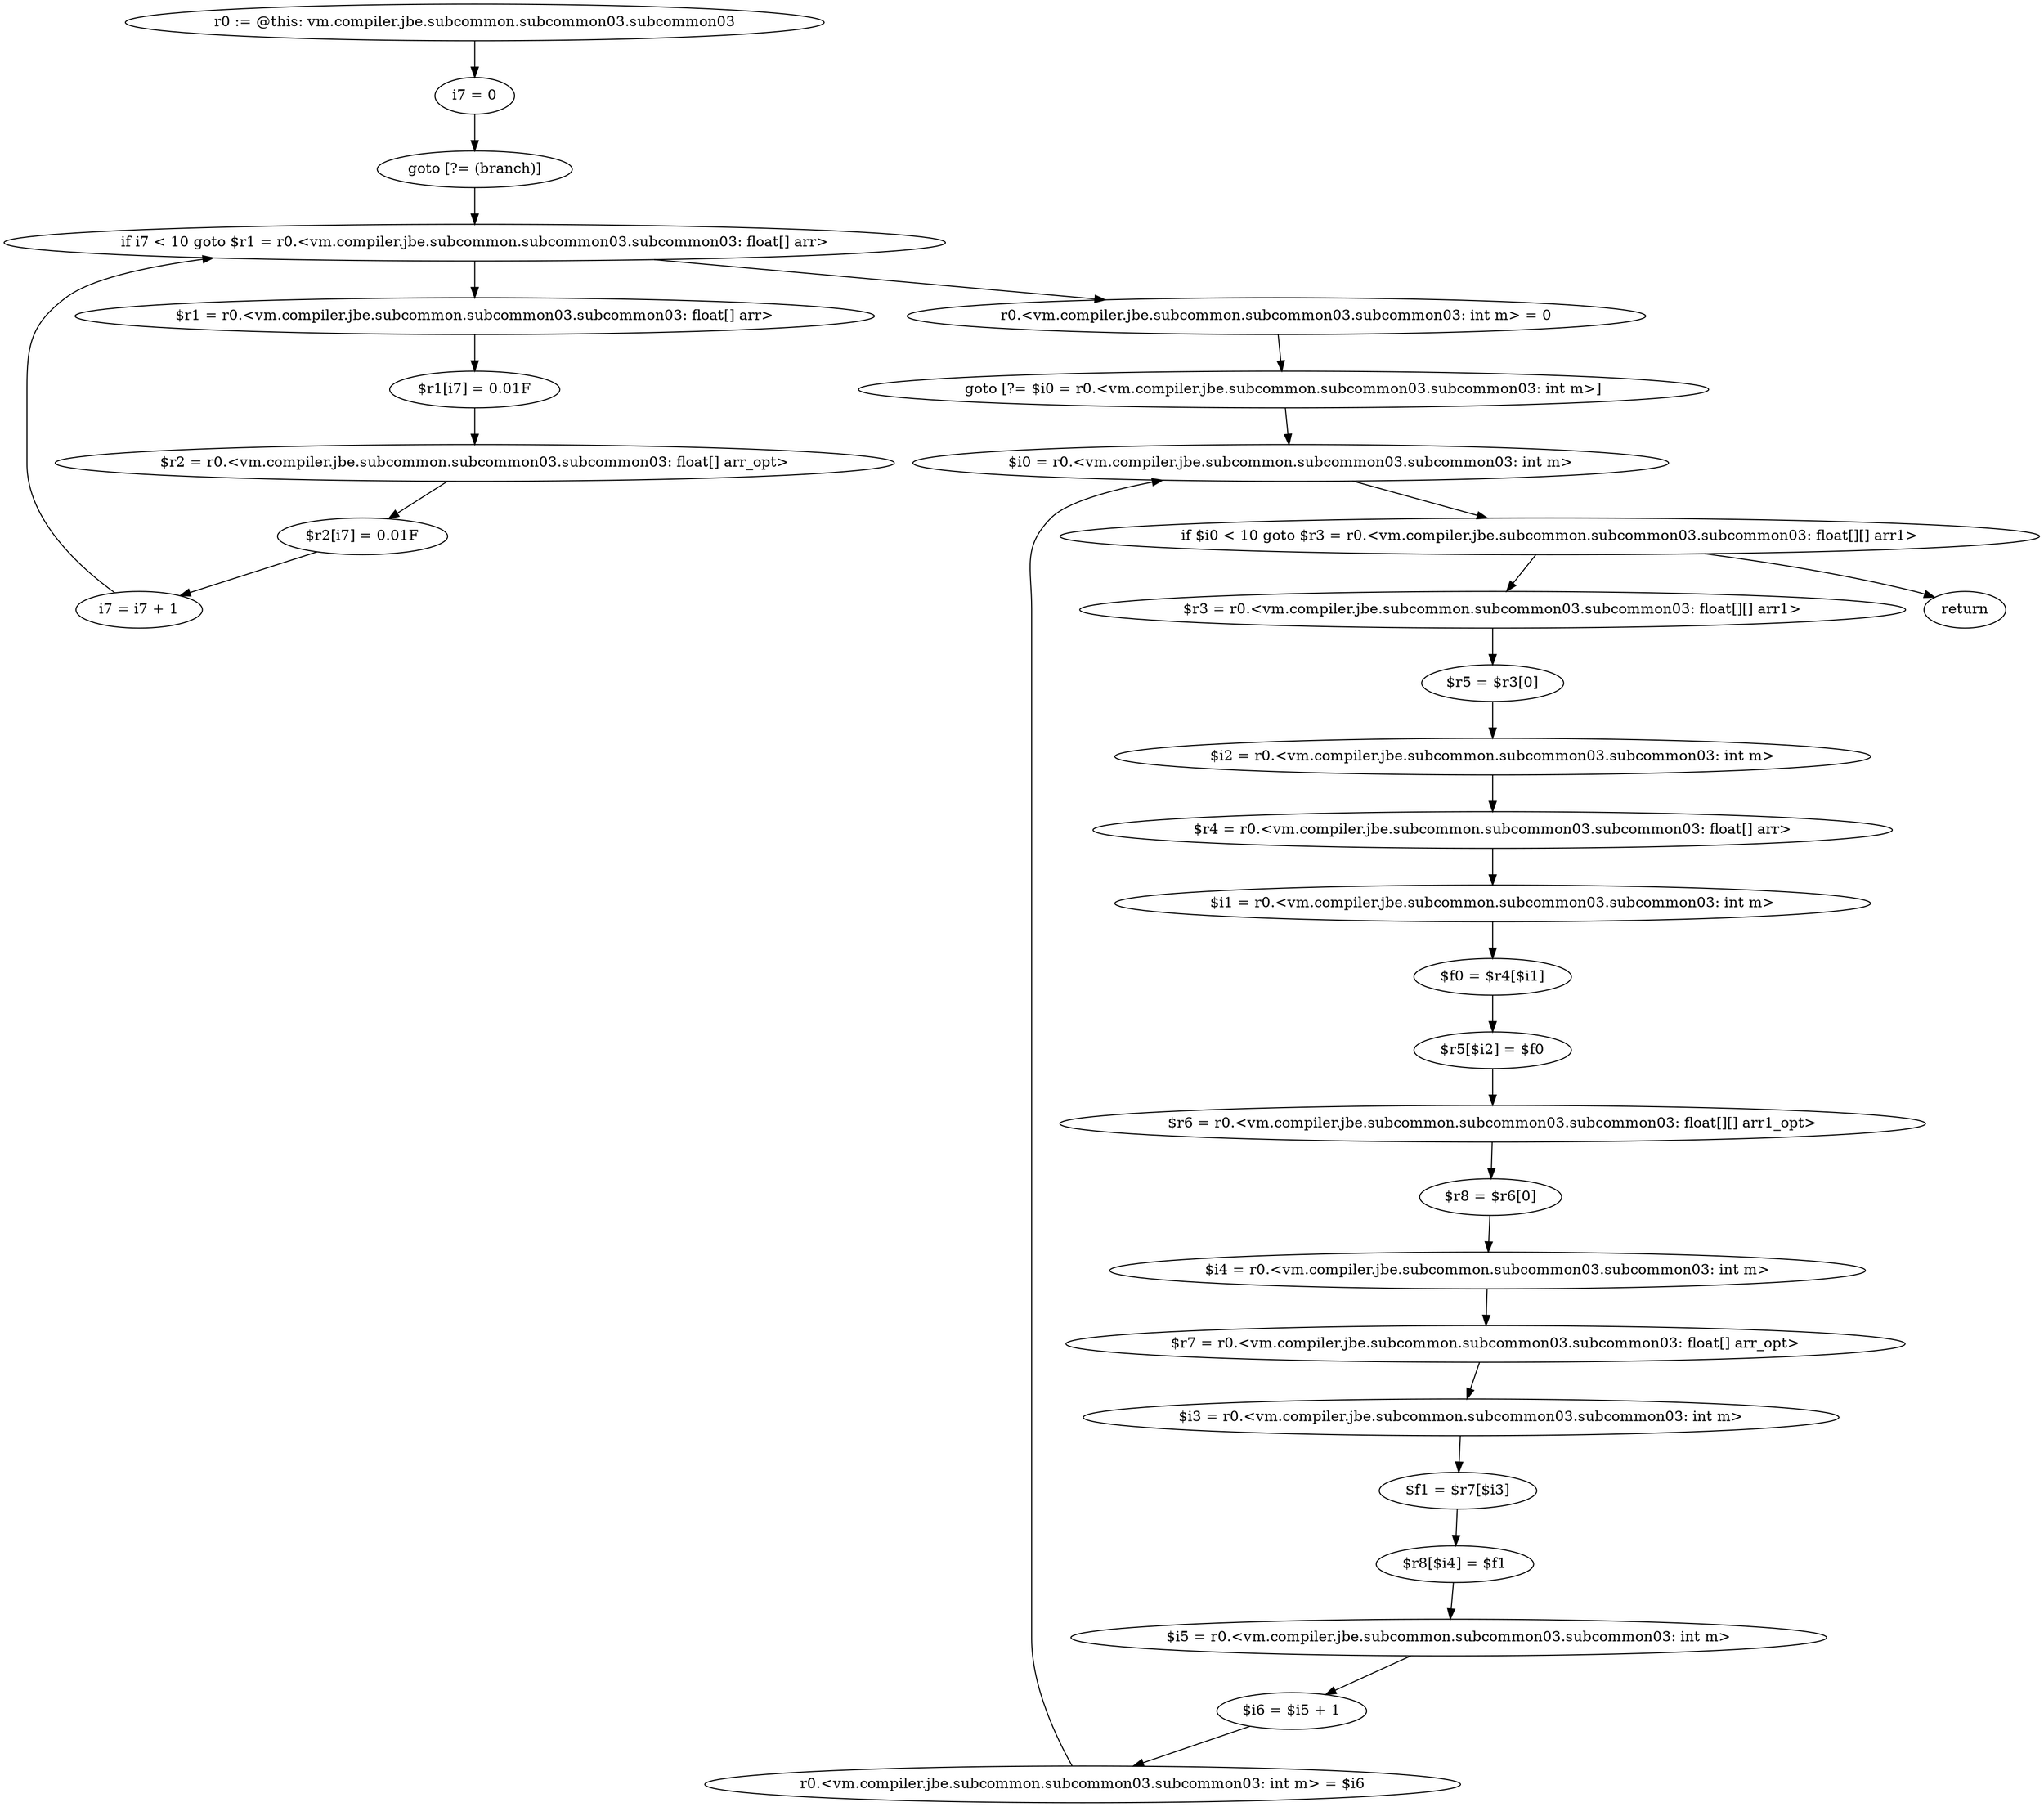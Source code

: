 digraph "unitGraph" {
    "r0 := @this: vm.compiler.jbe.subcommon.subcommon03.subcommon03"
    "i7 = 0"
    "goto [?= (branch)]"
    "$r1 = r0.<vm.compiler.jbe.subcommon.subcommon03.subcommon03: float[] arr>"
    "$r1[i7] = 0.01F"
    "$r2 = r0.<vm.compiler.jbe.subcommon.subcommon03.subcommon03: float[] arr_opt>"
    "$r2[i7] = 0.01F"
    "i7 = i7 + 1"
    "if i7 < 10 goto $r1 = r0.<vm.compiler.jbe.subcommon.subcommon03.subcommon03: float[] arr>"
    "r0.<vm.compiler.jbe.subcommon.subcommon03.subcommon03: int m> = 0"
    "goto [?= $i0 = r0.<vm.compiler.jbe.subcommon.subcommon03.subcommon03: int m>]"
    "$r3 = r0.<vm.compiler.jbe.subcommon.subcommon03.subcommon03: float[][] arr1>"
    "$r5 = $r3[0]"
    "$i2 = r0.<vm.compiler.jbe.subcommon.subcommon03.subcommon03: int m>"
    "$r4 = r0.<vm.compiler.jbe.subcommon.subcommon03.subcommon03: float[] arr>"
    "$i1 = r0.<vm.compiler.jbe.subcommon.subcommon03.subcommon03: int m>"
    "$f0 = $r4[$i1]"
    "$r5[$i2] = $f0"
    "$r6 = r0.<vm.compiler.jbe.subcommon.subcommon03.subcommon03: float[][] arr1_opt>"
    "$r8 = $r6[0]"
    "$i4 = r0.<vm.compiler.jbe.subcommon.subcommon03.subcommon03: int m>"
    "$r7 = r0.<vm.compiler.jbe.subcommon.subcommon03.subcommon03: float[] arr_opt>"
    "$i3 = r0.<vm.compiler.jbe.subcommon.subcommon03.subcommon03: int m>"
    "$f1 = $r7[$i3]"
    "$r8[$i4] = $f1"
    "$i5 = r0.<vm.compiler.jbe.subcommon.subcommon03.subcommon03: int m>"
    "$i6 = $i5 + 1"
    "r0.<vm.compiler.jbe.subcommon.subcommon03.subcommon03: int m> = $i6"
    "$i0 = r0.<vm.compiler.jbe.subcommon.subcommon03.subcommon03: int m>"
    "if $i0 < 10 goto $r3 = r0.<vm.compiler.jbe.subcommon.subcommon03.subcommon03: float[][] arr1>"
    "return"
    "r0 := @this: vm.compiler.jbe.subcommon.subcommon03.subcommon03"->"i7 = 0";
    "i7 = 0"->"goto [?= (branch)]";
    "goto [?= (branch)]"->"if i7 < 10 goto $r1 = r0.<vm.compiler.jbe.subcommon.subcommon03.subcommon03: float[] arr>";
    "$r1 = r0.<vm.compiler.jbe.subcommon.subcommon03.subcommon03: float[] arr>"->"$r1[i7] = 0.01F";
    "$r1[i7] = 0.01F"->"$r2 = r0.<vm.compiler.jbe.subcommon.subcommon03.subcommon03: float[] arr_opt>";
    "$r2 = r0.<vm.compiler.jbe.subcommon.subcommon03.subcommon03: float[] arr_opt>"->"$r2[i7] = 0.01F";
    "$r2[i7] = 0.01F"->"i7 = i7 + 1";
    "i7 = i7 + 1"->"if i7 < 10 goto $r1 = r0.<vm.compiler.jbe.subcommon.subcommon03.subcommon03: float[] arr>";
    "if i7 < 10 goto $r1 = r0.<vm.compiler.jbe.subcommon.subcommon03.subcommon03: float[] arr>"->"r0.<vm.compiler.jbe.subcommon.subcommon03.subcommon03: int m> = 0";
    "if i7 < 10 goto $r1 = r0.<vm.compiler.jbe.subcommon.subcommon03.subcommon03: float[] arr>"->"$r1 = r0.<vm.compiler.jbe.subcommon.subcommon03.subcommon03: float[] arr>";
    "r0.<vm.compiler.jbe.subcommon.subcommon03.subcommon03: int m> = 0"->"goto [?= $i0 = r0.<vm.compiler.jbe.subcommon.subcommon03.subcommon03: int m>]";
    "goto [?= $i0 = r0.<vm.compiler.jbe.subcommon.subcommon03.subcommon03: int m>]"->"$i0 = r0.<vm.compiler.jbe.subcommon.subcommon03.subcommon03: int m>";
    "$r3 = r0.<vm.compiler.jbe.subcommon.subcommon03.subcommon03: float[][] arr1>"->"$r5 = $r3[0]";
    "$r5 = $r3[0]"->"$i2 = r0.<vm.compiler.jbe.subcommon.subcommon03.subcommon03: int m>";
    "$i2 = r0.<vm.compiler.jbe.subcommon.subcommon03.subcommon03: int m>"->"$r4 = r0.<vm.compiler.jbe.subcommon.subcommon03.subcommon03: float[] arr>";
    "$r4 = r0.<vm.compiler.jbe.subcommon.subcommon03.subcommon03: float[] arr>"->"$i1 = r0.<vm.compiler.jbe.subcommon.subcommon03.subcommon03: int m>";
    "$i1 = r0.<vm.compiler.jbe.subcommon.subcommon03.subcommon03: int m>"->"$f0 = $r4[$i1]";
    "$f0 = $r4[$i1]"->"$r5[$i2] = $f0";
    "$r5[$i2] = $f0"->"$r6 = r0.<vm.compiler.jbe.subcommon.subcommon03.subcommon03: float[][] arr1_opt>";
    "$r6 = r0.<vm.compiler.jbe.subcommon.subcommon03.subcommon03: float[][] arr1_opt>"->"$r8 = $r6[0]";
    "$r8 = $r6[0]"->"$i4 = r0.<vm.compiler.jbe.subcommon.subcommon03.subcommon03: int m>";
    "$i4 = r0.<vm.compiler.jbe.subcommon.subcommon03.subcommon03: int m>"->"$r7 = r0.<vm.compiler.jbe.subcommon.subcommon03.subcommon03: float[] arr_opt>";
    "$r7 = r0.<vm.compiler.jbe.subcommon.subcommon03.subcommon03: float[] arr_opt>"->"$i3 = r0.<vm.compiler.jbe.subcommon.subcommon03.subcommon03: int m>";
    "$i3 = r0.<vm.compiler.jbe.subcommon.subcommon03.subcommon03: int m>"->"$f1 = $r7[$i3]";
    "$f1 = $r7[$i3]"->"$r8[$i4] = $f1";
    "$r8[$i4] = $f1"->"$i5 = r0.<vm.compiler.jbe.subcommon.subcommon03.subcommon03: int m>";
    "$i5 = r0.<vm.compiler.jbe.subcommon.subcommon03.subcommon03: int m>"->"$i6 = $i5 + 1";
    "$i6 = $i5 + 1"->"r0.<vm.compiler.jbe.subcommon.subcommon03.subcommon03: int m> = $i6";
    "r0.<vm.compiler.jbe.subcommon.subcommon03.subcommon03: int m> = $i6"->"$i0 = r0.<vm.compiler.jbe.subcommon.subcommon03.subcommon03: int m>";
    "$i0 = r0.<vm.compiler.jbe.subcommon.subcommon03.subcommon03: int m>"->"if $i0 < 10 goto $r3 = r0.<vm.compiler.jbe.subcommon.subcommon03.subcommon03: float[][] arr1>";
    "if $i0 < 10 goto $r3 = r0.<vm.compiler.jbe.subcommon.subcommon03.subcommon03: float[][] arr1>"->"return";
    "if $i0 < 10 goto $r3 = r0.<vm.compiler.jbe.subcommon.subcommon03.subcommon03: float[][] arr1>"->"$r3 = r0.<vm.compiler.jbe.subcommon.subcommon03.subcommon03: float[][] arr1>";
}

